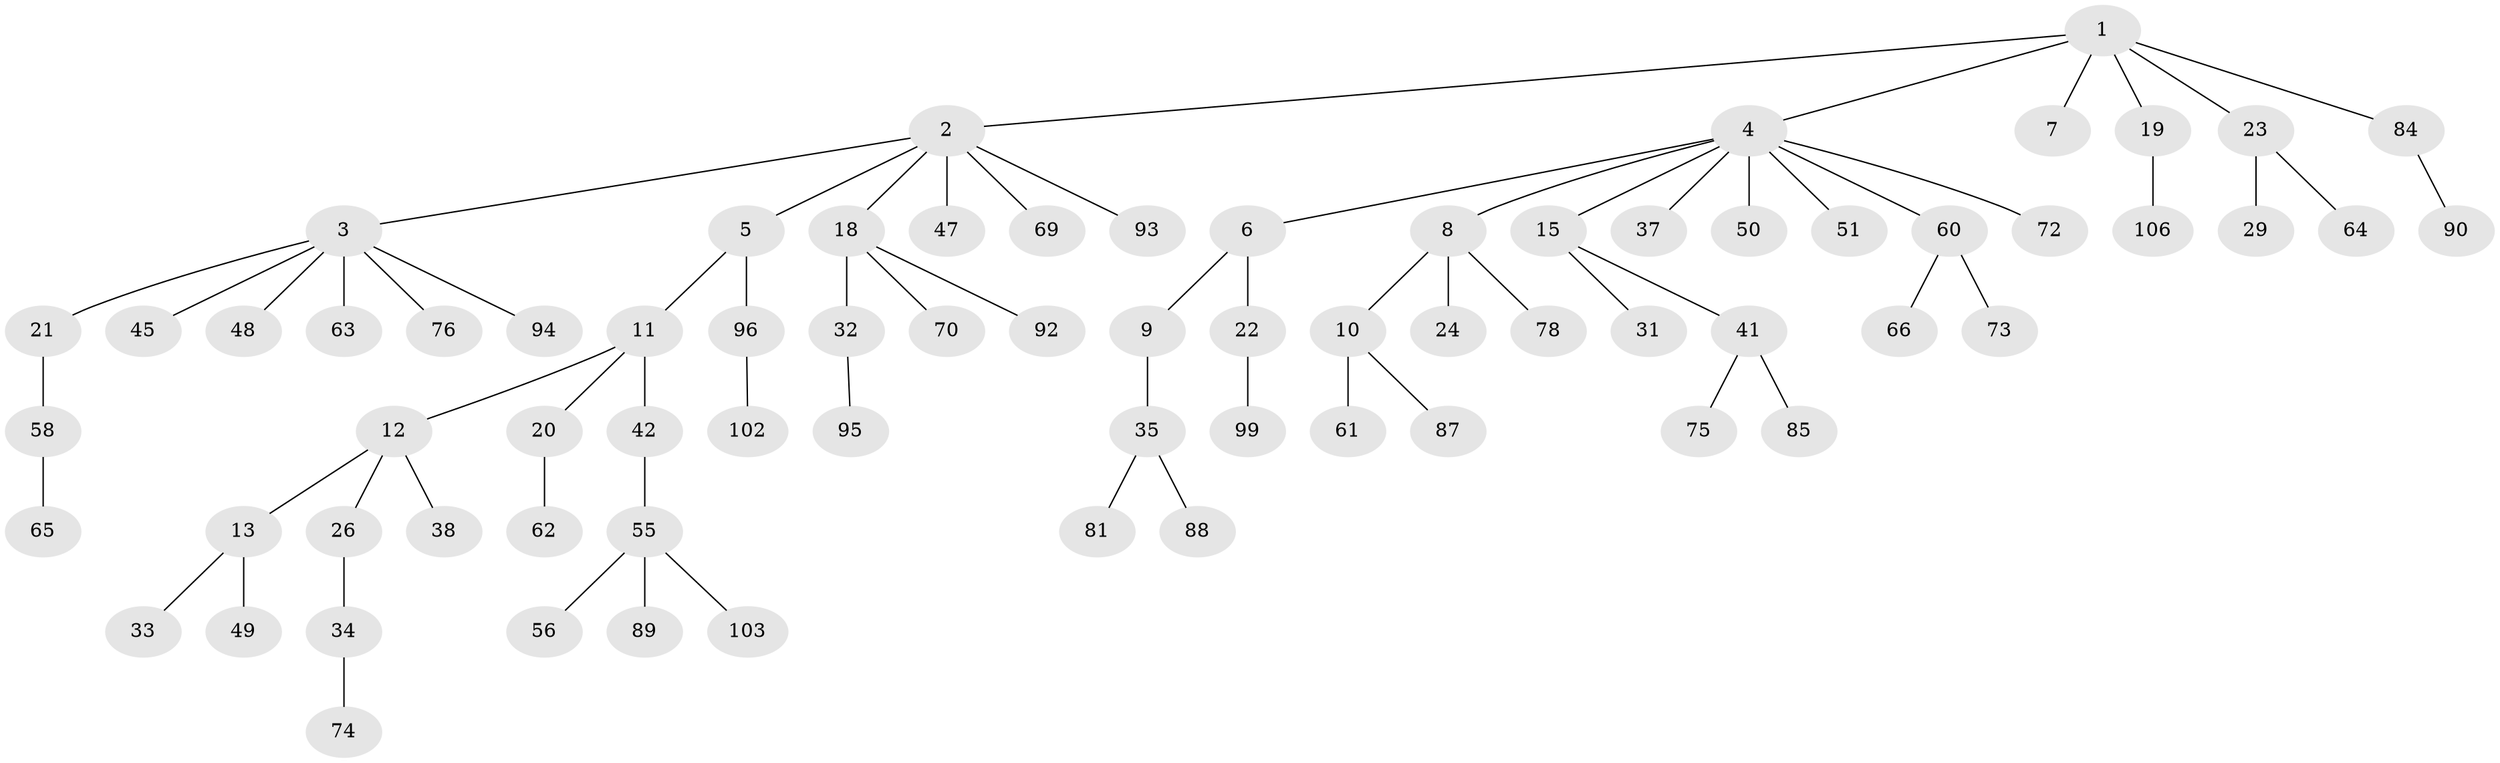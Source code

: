 // Generated by graph-tools (version 1.1) at 2025/52/02/27/25 19:52:11]
// undirected, 72 vertices, 71 edges
graph export_dot {
graph [start="1"]
  node [color=gray90,style=filled];
  1 [super="+52"];
  2 [super="+17"];
  3 [super="+25"];
  4 [super="+14"];
  5 [super="+40"];
  6;
  7;
  8 [super="+36"];
  9 [super="+30"];
  10 [super="+27"];
  11 [super="+39"];
  12;
  13;
  15 [super="+16"];
  18 [super="+43"];
  19;
  20 [super="+53"];
  21 [super="+57"];
  22 [super="+44"];
  23 [super="+28"];
  24;
  26 [super="+79"];
  29;
  31 [super="+91"];
  32 [super="+86"];
  33 [super="+67"];
  34;
  35 [super="+83"];
  37;
  38 [super="+80"];
  41 [super="+46"];
  42;
  45;
  47;
  48;
  49 [super="+54"];
  50 [super="+68"];
  51;
  55 [super="+82"];
  56;
  58 [super="+59"];
  60 [super="+97"];
  61 [super="+71"];
  62;
  63;
  64;
  65;
  66;
  69;
  70 [super="+101"];
  72;
  73;
  74;
  75;
  76 [super="+77"];
  78;
  81;
  84;
  85;
  87 [super="+104"];
  88;
  89 [super="+98"];
  90;
  92 [super="+105"];
  93;
  94;
  95 [super="+100"];
  96;
  99;
  102;
  103;
  106;
  1 -- 2;
  1 -- 4;
  1 -- 7;
  1 -- 19;
  1 -- 23;
  1 -- 84;
  2 -- 3;
  2 -- 5;
  2 -- 47;
  2 -- 18;
  2 -- 69;
  2 -- 93;
  3 -- 21;
  3 -- 63;
  3 -- 94;
  3 -- 48;
  3 -- 76;
  3 -- 45;
  4 -- 6;
  4 -- 8;
  4 -- 37;
  4 -- 51;
  4 -- 50;
  4 -- 72;
  4 -- 60;
  4 -- 15;
  5 -- 11;
  5 -- 96;
  6 -- 9;
  6 -- 22;
  8 -- 10;
  8 -- 24;
  8 -- 78;
  9 -- 35;
  10 -- 87;
  10 -- 61;
  11 -- 12;
  11 -- 20;
  11 -- 42;
  12 -- 13;
  12 -- 26;
  12 -- 38;
  13 -- 33;
  13 -- 49;
  15 -- 41;
  15 -- 31;
  18 -- 32;
  18 -- 70;
  18 -- 92;
  19 -- 106;
  20 -- 62;
  21 -- 58;
  22 -- 99;
  23 -- 29;
  23 -- 64;
  26 -- 34;
  32 -- 95;
  34 -- 74;
  35 -- 81;
  35 -- 88;
  41 -- 75;
  41 -- 85;
  42 -- 55;
  55 -- 56;
  55 -- 89;
  55 -- 103;
  58 -- 65;
  60 -- 66;
  60 -- 73;
  84 -- 90;
  96 -- 102;
}
